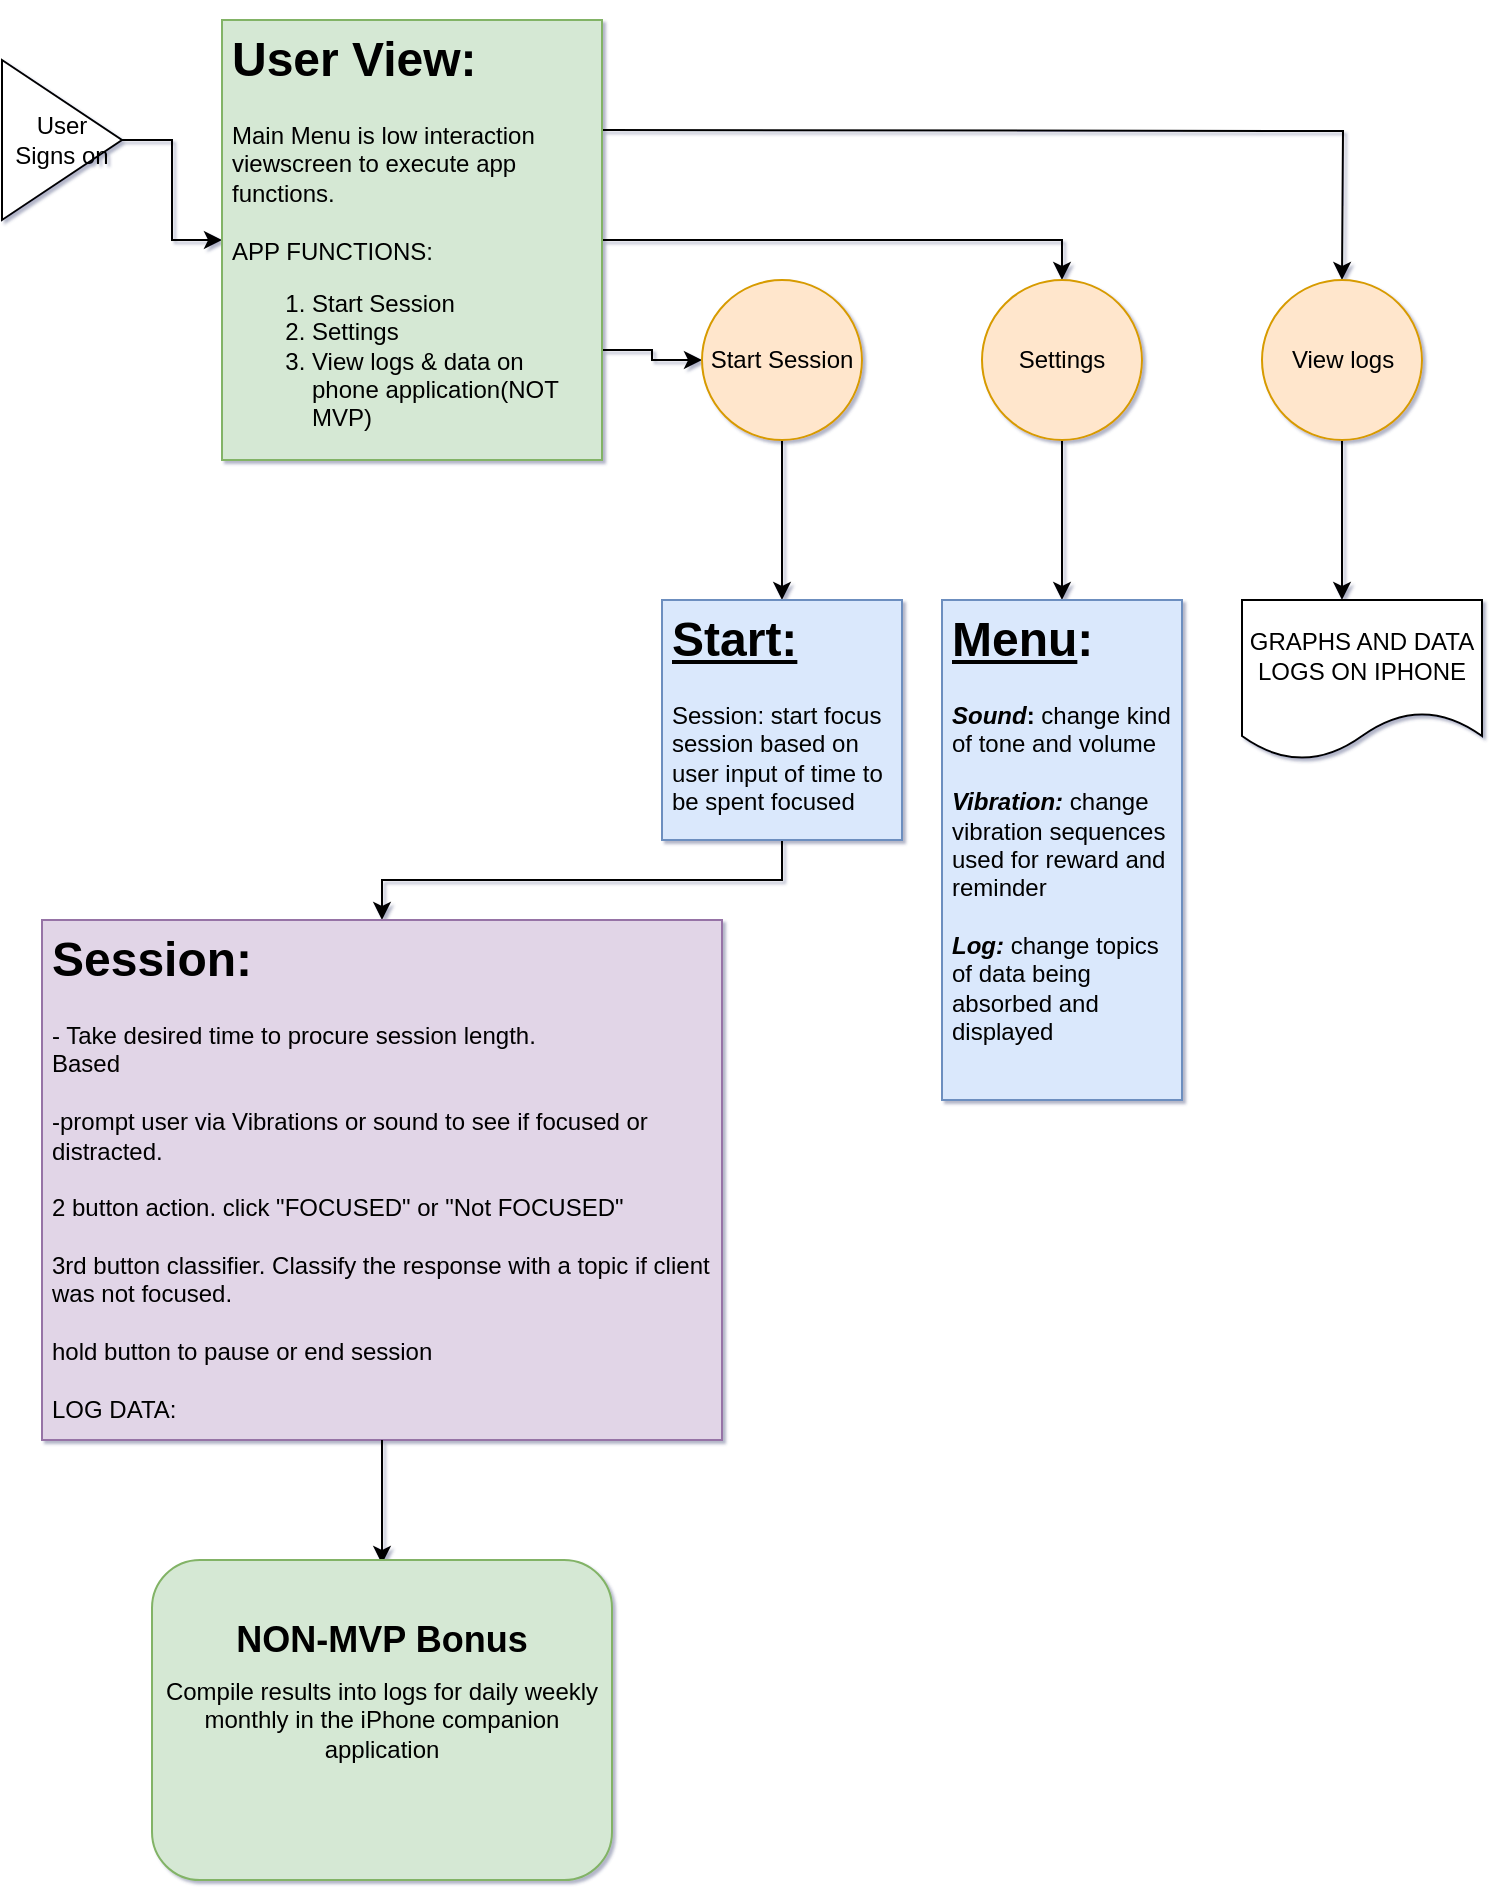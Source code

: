 <mxfile version="12.7.2" type="github"><diagram id="2swsNNpt_xoHvJn0_x44" name="Page-1"><mxGraphModel dx="4730" dy="2630" grid="1" gridSize="10" guides="1" tooltips="1" connect="1" arrows="1" fold="1" page="1" pageScale="1" pageWidth="850" pageHeight="1100" math="0" shadow="1"><root><mxCell id="0"/><mxCell id="1" parent="0"/><mxCell id="Pa4opeIzwqwk2x3Rbc4g-5" style="edgeStyle=orthogonalEdgeStyle;rounded=0;orthogonalLoop=1;jettySize=auto;html=1;exitX=1;exitY=0.5;exitDx=0;exitDy=0;" edge="1" parent="1" source="Pa4opeIzwqwk2x3Rbc4g-1" target="Pa4opeIzwqwk2x3Rbc4g-4"><mxGeometry relative="1" as="geometry"/></mxCell><mxCell id="Pa4opeIzwqwk2x3Rbc4g-1" value="User Signs on" style="triangle;whiteSpace=wrap;html=1;" vertex="1" parent="1"><mxGeometry x="40" y="40" width="60" height="80" as="geometry"/></mxCell><mxCell id="Pa4opeIzwqwk2x3Rbc4g-10" style="edgeStyle=orthogonalEdgeStyle;rounded=0;orthogonalLoop=1;jettySize=auto;html=1;exitX=1;exitY=0.5;exitDx=0;exitDy=0;entryX=0.5;entryY=0;entryDx=0;entryDy=0;" edge="1" parent="1" source="Pa4opeIzwqwk2x3Rbc4g-4" target="Pa4opeIzwqwk2x3Rbc4g-7"><mxGeometry relative="1" as="geometry"/></mxCell><mxCell id="Pa4opeIzwqwk2x3Rbc4g-14" style="edgeStyle=orthogonalEdgeStyle;rounded=0;orthogonalLoop=1;jettySize=auto;html=1;exitX=1;exitY=0.75;exitDx=0;exitDy=0;" edge="1" parent="1" source="Pa4opeIzwqwk2x3Rbc4g-4" target="Pa4opeIzwqwk2x3Rbc4g-6"><mxGeometry relative="1" as="geometry"/></mxCell><mxCell id="Pa4opeIzwqwk2x3Rbc4g-15" style="edgeStyle=orthogonalEdgeStyle;rounded=0;orthogonalLoop=1;jettySize=auto;html=1;exitX=1;exitY=0.25;exitDx=0;exitDy=0;entryX=0.5;entryY=0;entryDx=0;entryDy=0;" edge="1" parent="1"><mxGeometry relative="1" as="geometry"><mxPoint x="340" y="75" as="sourcePoint"/><mxPoint x="710" y="150" as="targetPoint"/></mxGeometry></mxCell><mxCell id="Pa4opeIzwqwk2x3Rbc4g-4" value="&lt;h1&gt;&lt;span&gt;User View:&lt;/span&gt;&lt;br&gt;&lt;/h1&gt;&lt;div&gt;&lt;span&gt;Main Menu is low interaction viewscreen to execute app functions.&amp;nbsp;&lt;br&gt;&lt;br&gt;APP FUNCTIONS:&lt;/span&gt;&lt;/div&gt;&lt;div&gt;&lt;ol&gt;&lt;li&gt;&lt;span&gt;Start Session&lt;/span&gt;&lt;/li&gt;&lt;li&gt;&lt;span&gt;Settings&lt;/span&gt;&lt;/li&gt;&lt;li&gt;&lt;span&gt;View logs &amp;amp; data on phone application(NOT MVP)&lt;/span&gt;&lt;/li&gt;&lt;/ol&gt;&lt;span&gt;&lt;br&gt;&lt;br&gt;&lt;/span&gt;&lt;/div&gt;&lt;div&gt;&lt;span&gt;&lt;br&gt;&lt;/span&gt;&lt;/div&gt;&lt;div&gt;&lt;span&gt;&lt;br&gt;&lt;/span&gt;&lt;/div&gt;" style="text;html=1;strokeColor=#82b366;fillColor=#d5e8d4;spacing=5;spacingTop=-20;whiteSpace=wrap;overflow=hidden;rounded=0;" vertex="1" parent="1"><mxGeometry x="150" y="20" width="190" height="220" as="geometry"/></mxCell><mxCell id="Pa4opeIzwqwk2x3Rbc4g-21" value="" style="edgeStyle=orthogonalEdgeStyle;rounded=0;orthogonalLoop=1;jettySize=auto;html=1;" edge="1" parent="1" source="Pa4opeIzwqwk2x3Rbc4g-6"><mxGeometry relative="1" as="geometry"><mxPoint x="430" y="310" as="targetPoint"/></mxGeometry></mxCell><mxCell id="Pa4opeIzwqwk2x3Rbc4g-6" value="Start Session" style="ellipse;whiteSpace=wrap;html=1;aspect=fixed;fillColor=#ffe6cc;strokeColor=#d79b00;" vertex="1" parent="1"><mxGeometry x="390" y="150" width="80" height="80" as="geometry"/></mxCell><mxCell id="Pa4opeIzwqwk2x3Rbc4g-23" value="" style="edgeStyle=orthogonalEdgeStyle;rounded=0;orthogonalLoop=1;jettySize=auto;html=1;" edge="1" parent="1" source="Pa4opeIzwqwk2x3Rbc4g-7"><mxGeometry relative="1" as="geometry"><mxPoint x="570" y="310" as="targetPoint"/></mxGeometry></mxCell><mxCell id="Pa4opeIzwqwk2x3Rbc4g-7" value="Settings" style="ellipse;whiteSpace=wrap;html=1;aspect=fixed;fillColor=#ffe6cc;strokeColor=#d79b00;" vertex="1" parent="1"><mxGeometry x="530" y="150" width="80" height="80" as="geometry"/></mxCell><mxCell id="Pa4opeIzwqwk2x3Rbc4g-25" value="" style="edgeStyle=orthogonalEdgeStyle;rounded=0;orthogonalLoop=1;jettySize=auto;html=1;" edge="1" parent="1" source="Pa4opeIzwqwk2x3Rbc4g-8"><mxGeometry relative="1" as="geometry"><mxPoint x="710" y="310" as="targetPoint"/></mxGeometry></mxCell><mxCell id="Pa4opeIzwqwk2x3Rbc4g-8" value="" style="ellipse;whiteSpace=wrap;html=1;aspect=fixed;fillColor=#ffe6cc;strokeColor=#d79b00;" vertex="1" parent="1"><mxGeometry x="670" y="150" width="80" height="80" as="geometry"/></mxCell><mxCell id="Pa4opeIzwqwk2x3Rbc4g-16" value="View logs" style="text;html=1;align=center;verticalAlign=middle;resizable=0;points=[];autosize=1;" vertex="1" parent="1"><mxGeometry x="675" y="180" width="70" height="20" as="geometry"/></mxCell><mxCell id="Pa4opeIzwqwk2x3Rbc4g-26" value="GRAPHS AND DATA LOGS ON IPHONE" style="shape=document;whiteSpace=wrap;html=1;boundedLbl=1;" vertex="1" parent="1"><mxGeometry x="660" y="310" width="120" height="80" as="geometry"/></mxCell><mxCell id="Pa4opeIzwqwk2x3Rbc4g-27" value="" style="rounded=1;whiteSpace=wrap;html=1;" vertex="1" parent="1"><mxGeometry x="370" y="310" width="120" height="120" as="geometry"/></mxCell><mxCell id="Pa4opeIzwqwk2x3Rbc4g-28" value="" style="rounded=1;whiteSpace=wrap;html=1;" vertex="1" parent="1"><mxGeometry x="510" y="310" width="120" height="250" as="geometry"/></mxCell><mxCell id="Pa4opeIzwqwk2x3Rbc4g-31" value="&lt;h1&gt;&lt;u&gt;Menu&lt;/u&gt;:&lt;/h1&gt;&lt;div&gt;&lt;b&gt;&lt;i&gt;Sound&lt;/i&gt;:&lt;/b&gt; change kind of tone and volume&lt;/div&gt;&lt;div&gt;&lt;br&gt;&lt;/div&gt;&lt;div&gt;&lt;b&gt;&lt;i&gt;Vibration:&lt;/i&gt;&lt;/b&gt; change vibration sequences used for reward and reminder&lt;/div&gt;&lt;div&gt;&lt;br&gt;&lt;/div&gt;&lt;div&gt;&lt;b&gt;&lt;i&gt;Log:&lt;/i&gt;&lt;/b&gt; change topics of data being absorbed and displayed&lt;/div&gt;&lt;div&gt;&lt;br&gt;&lt;/div&gt;&lt;div&gt;&lt;br&gt;&lt;/div&gt;" style="text;html=1;strokeColor=#6c8ebf;fillColor=#dae8fc;spacing=5;spacingTop=-20;whiteSpace=wrap;overflow=hidden;rounded=0;" vertex="1" parent="1"><mxGeometry x="510" y="310" width="120" height="250" as="geometry"/></mxCell><mxCell id="Pa4opeIzwqwk2x3Rbc4g-34" value="" style="edgeStyle=orthogonalEdgeStyle;rounded=0;orthogonalLoop=1;jettySize=auto;html=1;" edge="1" parent="1" source="Pa4opeIzwqwk2x3Rbc4g-32" target="Pa4opeIzwqwk2x3Rbc4g-33"><mxGeometry relative="1" as="geometry"/></mxCell><mxCell id="Pa4opeIzwqwk2x3Rbc4g-32" value="&lt;h1&gt;&lt;span&gt;&lt;u&gt;Start:&lt;/u&gt;&lt;/span&gt;&lt;br&gt;&lt;/h1&gt;&lt;div&gt;Session: start focus&amp;nbsp;&lt;/div&gt;&lt;div&gt;session based on user input of time to be spent focused&lt;/div&gt;&lt;div&gt;&lt;br&gt;&lt;/div&gt;" style="text;html=1;strokeColor=#6c8ebf;fillColor=#dae8fc;spacing=5;spacingTop=-20;whiteSpace=wrap;overflow=hidden;rounded=0;" vertex="1" parent="1"><mxGeometry x="370" y="310" width="120" height="120" as="geometry"/></mxCell><mxCell id="Pa4opeIzwqwk2x3Rbc4g-33" value="&lt;h1&gt;&lt;br&gt;&lt;/h1&gt;&lt;div&gt;&lt;br&gt;&lt;/div&gt;" style="text;html=1;spacing=5;spacingTop=-20;whiteSpace=wrap;overflow=hidden;rounded=0;fillColor=#e1d5e7;strokeColor=#9673a6;" vertex="1" parent="1"><mxGeometry x="60" y="470" width="340" height="260" as="geometry"/></mxCell><mxCell id="Pa4opeIzwqwk2x3Rbc4g-37" value="" style="edgeStyle=orthogonalEdgeStyle;rounded=0;orthogonalLoop=1;jettySize=auto;html=1;" edge="1" parent="1" source="Pa4opeIzwqwk2x3Rbc4g-35"><mxGeometry relative="1" as="geometry"><mxPoint x="230.0" y="792" as="targetPoint"/></mxGeometry></mxCell><mxCell id="Pa4opeIzwqwk2x3Rbc4g-35" value="&lt;h1&gt;&lt;span&gt;Session:&lt;/span&gt;&lt;br&gt;&lt;/h1&gt;&lt;div&gt;&lt;span&gt;- Take desired time to procure session length.&lt;/span&gt;&lt;/div&gt;&lt;div&gt;&lt;span&gt;Based&lt;/span&gt;&lt;/div&gt;&lt;div&gt;&lt;span&gt;&lt;br&gt;&lt;/span&gt;&lt;/div&gt;&lt;div&gt;&lt;span&gt;-prompt user via Vibrations or sound to see if focused or distracted.&lt;/span&gt;&lt;/div&gt;&lt;div&gt;&lt;span&gt;&lt;br&gt;&lt;/span&gt;&lt;/div&gt;&lt;div&gt;&lt;span&gt;2 button action. click &quot;FOCUSED&quot; or &quot;Not FOCUSED&quot;&lt;/span&gt;&lt;/div&gt;&lt;div&gt;&lt;span&gt;&lt;br&gt;&lt;/span&gt;&lt;/div&gt;&lt;div&gt;&lt;span&gt;3rd button classifier. Classify the response with a topic if client was not focused.&lt;/span&gt;&lt;/div&gt;&lt;div&gt;&lt;br&gt;&lt;/div&gt;&lt;div&gt;hold button to pause or end session&lt;/div&gt;&lt;div&gt;&lt;br&gt;&lt;/div&gt;&lt;div&gt;LOG DATA:&lt;/div&gt;" style="text;html=1;strokeColor=none;fillColor=none;spacing=5;spacingTop=-20;whiteSpace=wrap;overflow=hidden;rounded=0;" vertex="1" parent="1"><mxGeometry x="60" y="470" width="340" height="260" as="geometry"/></mxCell><mxCell id="Pa4opeIzwqwk2x3Rbc4g-38" value="Compile results into logs for daily weekly monthly in the iPhone companion application" style="rounded=1;whiteSpace=wrap;html=1;fillColor=#d5e8d4;strokeColor=#82b366;" vertex="1" parent="1"><mxGeometry x="115" y="790" width="230" height="160" as="geometry"/></mxCell><mxCell id="Pa4opeIzwqwk2x3Rbc4g-39" value="&lt;b&gt;&lt;font style=&quot;font-size: 18px&quot;&gt;NON-MVP Bonus&lt;/font&gt;&lt;/b&gt;" style="text;html=1;strokeColor=none;fillColor=none;align=center;verticalAlign=middle;whiteSpace=wrap;rounded=0;" vertex="1" parent="1"><mxGeometry x="155" y="820" width="150" height="20" as="geometry"/></mxCell></root></mxGraphModel></diagram></mxfile>